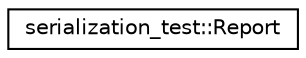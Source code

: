 digraph G
{
  edge [fontname="Helvetica",fontsize="10",labelfontname="Helvetica",labelfontsize="10"];
  node [fontname="Helvetica",fontsize="10",shape=record];
  rankdir="LR";
  Node1 [label="serialization_test::Report",height=0.2,width=0.4,color="black", fillcolor="white", style="filled",URL="$structserialization__test_1_1_report.html"];
}
